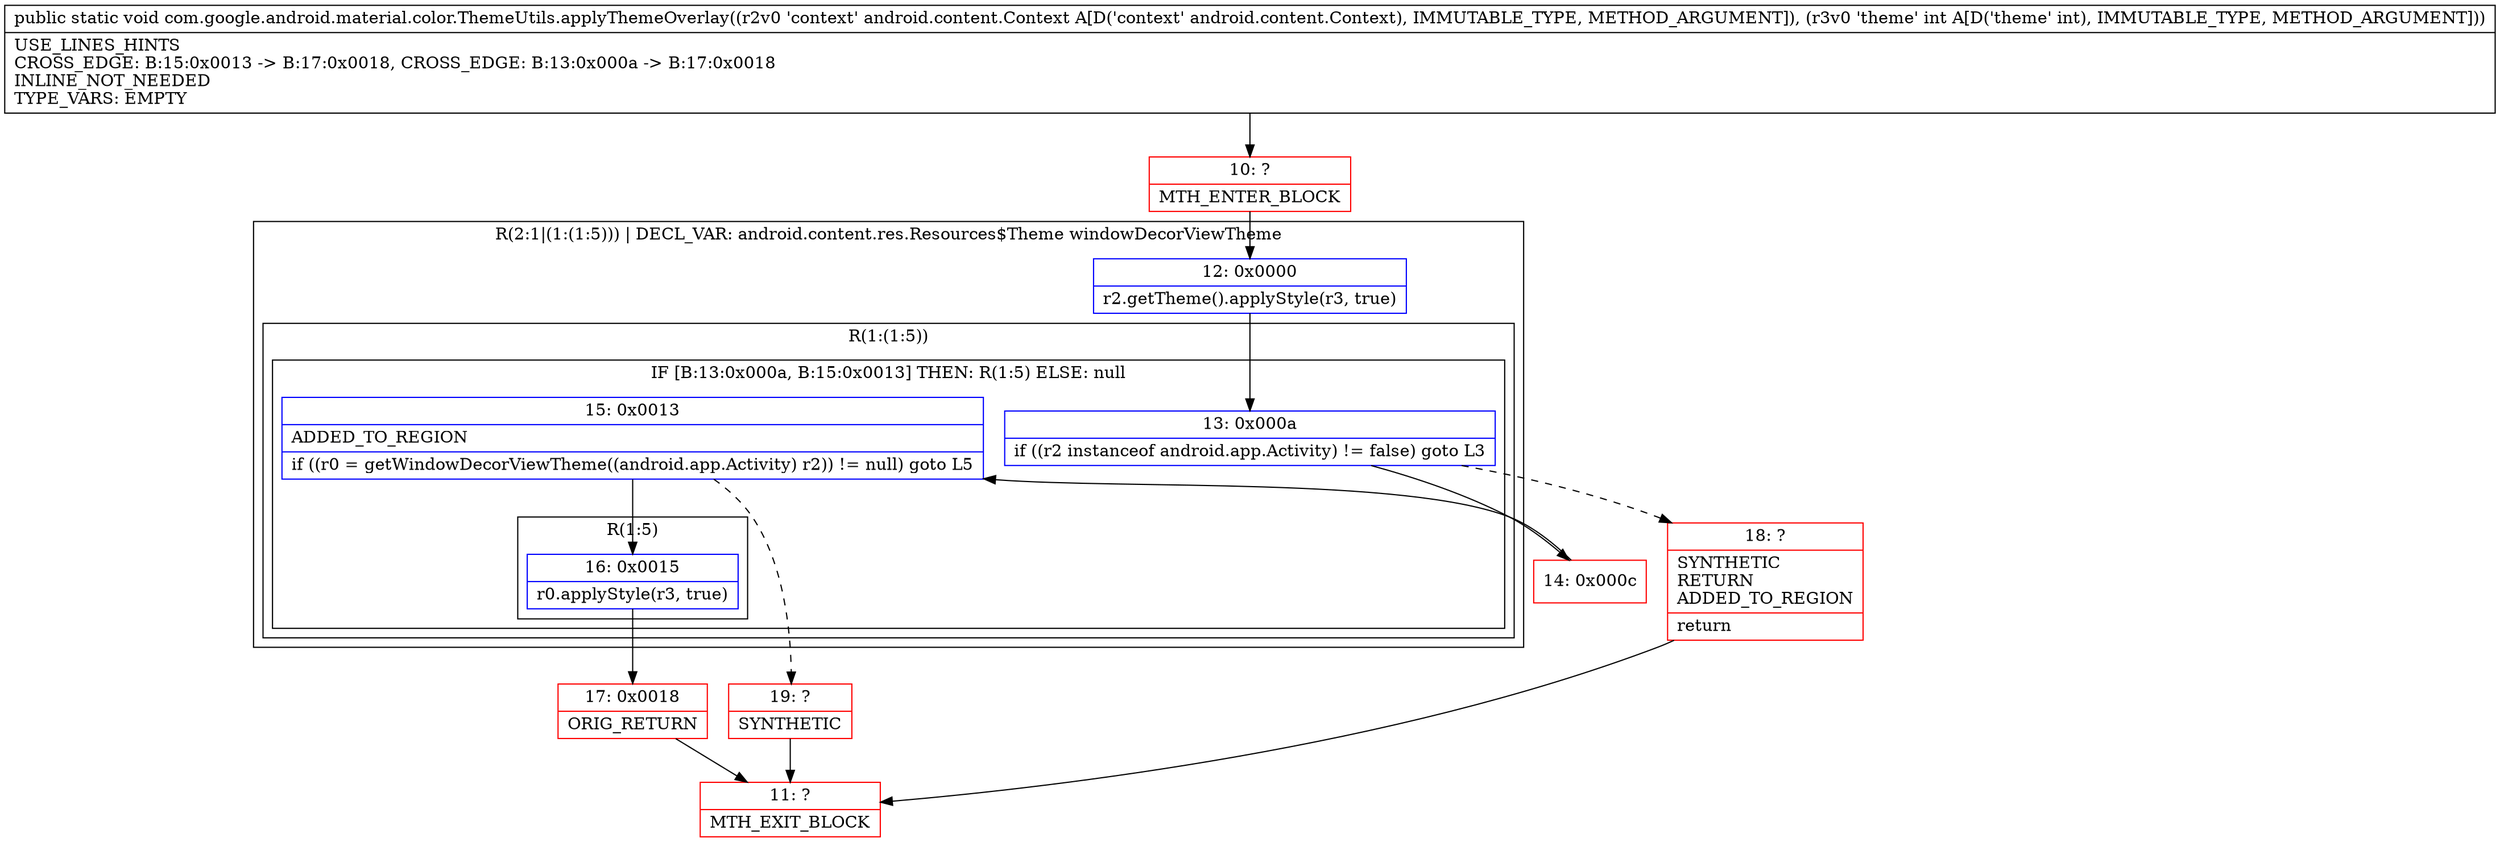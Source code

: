 digraph "CFG forcom.google.android.material.color.ThemeUtils.applyThemeOverlay(Landroid\/content\/Context;I)V" {
subgraph cluster_Region_1208762740 {
label = "R(2:1|(1:(1:5))) | DECL_VAR: android.content.res.Resources$Theme windowDecorViewTheme\l";
node [shape=record,color=blue];
Node_12 [shape=record,label="{12\:\ 0x0000|r2.getTheme().applyStyle(r3, true)\l}"];
subgraph cluster_Region_1944427220 {
label = "R(1:(1:5))";
node [shape=record,color=blue];
subgraph cluster_IfRegion_603668512 {
label = "IF [B:13:0x000a, B:15:0x0013] THEN: R(1:5) ELSE: null";
node [shape=record,color=blue];
Node_13 [shape=record,label="{13\:\ 0x000a|if ((r2 instanceof android.app.Activity) != false) goto L3\l}"];
Node_15 [shape=record,label="{15\:\ 0x0013|ADDED_TO_REGION\l|if ((r0 = getWindowDecorViewTheme((android.app.Activity) r2)) != null) goto L5\l}"];
subgraph cluster_Region_355416931 {
label = "R(1:5)";
node [shape=record,color=blue];
Node_16 [shape=record,label="{16\:\ 0x0015|r0.applyStyle(r3, true)\l}"];
}
}
}
}
Node_10 [shape=record,color=red,label="{10\:\ ?|MTH_ENTER_BLOCK\l}"];
Node_14 [shape=record,color=red,label="{14\:\ 0x000c}"];
Node_17 [shape=record,color=red,label="{17\:\ 0x0018|ORIG_RETURN\l}"];
Node_11 [shape=record,color=red,label="{11\:\ ?|MTH_EXIT_BLOCK\l}"];
Node_19 [shape=record,color=red,label="{19\:\ ?|SYNTHETIC\l}"];
Node_18 [shape=record,color=red,label="{18\:\ ?|SYNTHETIC\lRETURN\lADDED_TO_REGION\l|return\l}"];
MethodNode[shape=record,label="{public static void com.google.android.material.color.ThemeUtils.applyThemeOverlay((r2v0 'context' android.content.Context A[D('context' android.content.Context), IMMUTABLE_TYPE, METHOD_ARGUMENT]), (r3v0 'theme' int A[D('theme' int), IMMUTABLE_TYPE, METHOD_ARGUMENT]))  | USE_LINES_HINTS\lCROSS_EDGE: B:15:0x0013 \-\> B:17:0x0018, CROSS_EDGE: B:13:0x000a \-\> B:17:0x0018\lINLINE_NOT_NEEDED\lTYPE_VARS: EMPTY\l}"];
MethodNode -> Node_10;Node_12 -> Node_13;
Node_13 -> Node_14;
Node_13 -> Node_18[style=dashed];
Node_15 -> Node_16;
Node_15 -> Node_19[style=dashed];
Node_16 -> Node_17;
Node_10 -> Node_12;
Node_14 -> Node_15;
Node_17 -> Node_11;
Node_19 -> Node_11;
Node_18 -> Node_11;
}

